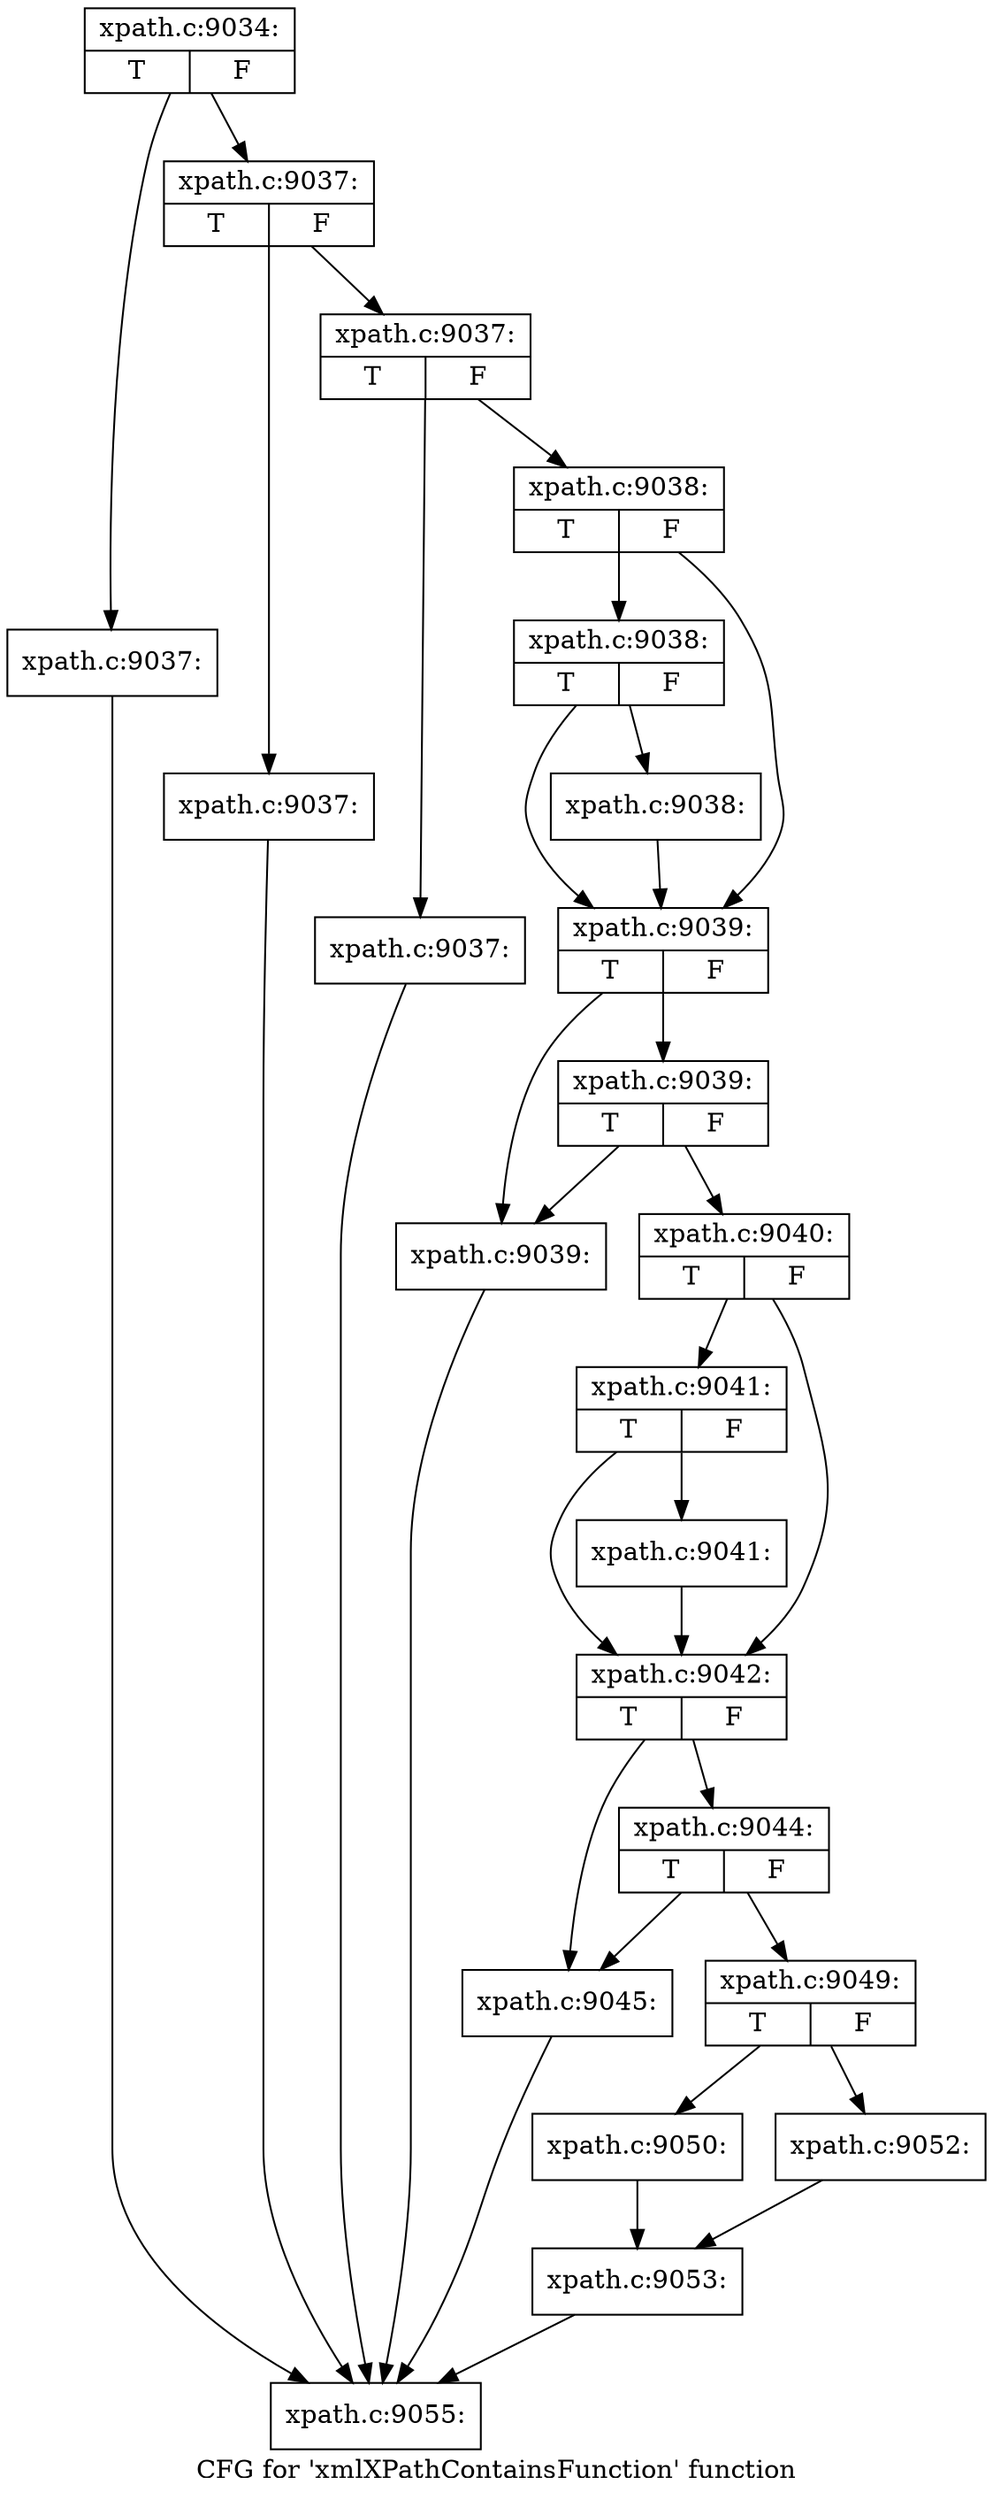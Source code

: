 digraph "CFG for 'xmlXPathContainsFunction' function" {
	label="CFG for 'xmlXPathContainsFunction' function";

	Node0x487abe0 [shape=record,label="{xpath.c:9034:|{<s0>T|<s1>F}}"];
	Node0x487abe0 -> Node0x487ab90;
	Node0x487abe0 -> Node0x4822160;
	Node0x487ab90 [shape=record,label="{xpath.c:9037:}"];
	Node0x487ab90 -> Node0x4879ac0;
	Node0x4822160 [shape=record,label="{xpath.c:9037:|{<s0>T|<s1>F}}"];
	Node0x4822160 -> Node0x4822380;
	Node0x4822160 -> Node0x48223d0;
	Node0x4822380 [shape=record,label="{xpath.c:9037:}"];
	Node0x4822380 -> Node0x4879ac0;
	Node0x48223d0 [shape=record,label="{xpath.c:9037:|{<s0>T|<s1>F}}"];
	Node0x48223d0 -> Node0x4822720;
	Node0x48223d0 -> Node0x4822770;
	Node0x4822720 [shape=record,label="{xpath.c:9037:}"];
	Node0x4822720 -> Node0x4879ac0;
	Node0x4822770 [shape=record,label="{xpath.c:9038:|{<s0>T|<s1>F}}"];
	Node0x4822770 -> Node0x4822ee0;
	Node0x4822770 -> Node0x4822e90;
	Node0x4822ee0 [shape=record,label="{xpath.c:9038:|{<s0>T|<s1>F}}"];
	Node0x4822ee0 -> Node0x4822e40;
	Node0x4822ee0 -> Node0x4822e90;
	Node0x4822e40 [shape=record,label="{xpath.c:9038:}"];
	Node0x4822e40 -> Node0x4822e90;
	Node0x4822e90 [shape=record,label="{xpath.c:9039:|{<s0>T|<s1>F}}"];
	Node0x4822e90 -> Node0x4a752a0;
	Node0x4822e90 -> Node0x4a75340;
	Node0x4a75340 [shape=record,label="{xpath.c:9039:|{<s0>T|<s1>F}}"];
	Node0x4a75340 -> Node0x4a752a0;
	Node0x4a75340 -> Node0x4a752f0;
	Node0x4a752a0 [shape=record,label="{xpath.c:9039:}"];
	Node0x4a752a0 -> Node0x4879ac0;
	Node0x4a752f0 [shape=record,label="{xpath.c:9040:|{<s0>T|<s1>F}}"];
	Node0x4a752f0 -> Node0x4a75eb0;
	Node0x4a752f0 -> Node0x4a75e60;
	Node0x4a75eb0 [shape=record,label="{xpath.c:9041:|{<s0>T|<s1>F}}"];
	Node0x4a75eb0 -> Node0x4a75e10;
	Node0x4a75eb0 -> Node0x4a75e60;
	Node0x4a75e10 [shape=record,label="{xpath.c:9041:}"];
	Node0x4a75e10 -> Node0x4a75e60;
	Node0x4a75e60 [shape=record,label="{xpath.c:9042:|{<s0>T|<s1>F}}"];
	Node0x4a75e60 -> Node0x4a76940;
	Node0x4a75e60 -> Node0x4a769e0;
	Node0x4a769e0 [shape=record,label="{xpath.c:9044:|{<s0>T|<s1>F}}"];
	Node0x4a769e0 -> Node0x4a76940;
	Node0x4a769e0 -> Node0x4a76990;
	Node0x4a76940 [shape=record,label="{xpath.c:9045:}"];
	Node0x4a76940 -> Node0x4879ac0;
	Node0x4a76990 [shape=record,label="{xpath.c:9049:|{<s0>T|<s1>F}}"];
	Node0x4a76990 -> Node0x4a779a0;
	Node0x4a76990 -> Node0x4a77a40;
	Node0x4a779a0 [shape=record,label="{xpath.c:9050:}"];
	Node0x4a779a0 -> Node0x4a779f0;
	Node0x4a77a40 [shape=record,label="{xpath.c:9052:}"];
	Node0x4a77a40 -> Node0x4a779f0;
	Node0x4a779f0 [shape=record,label="{xpath.c:9053:}"];
	Node0x4a779f0 -> Node0x4879ac0;
	Node0x4879ac0 [shape=record,label="{xpath.c:9055:}"];
}
